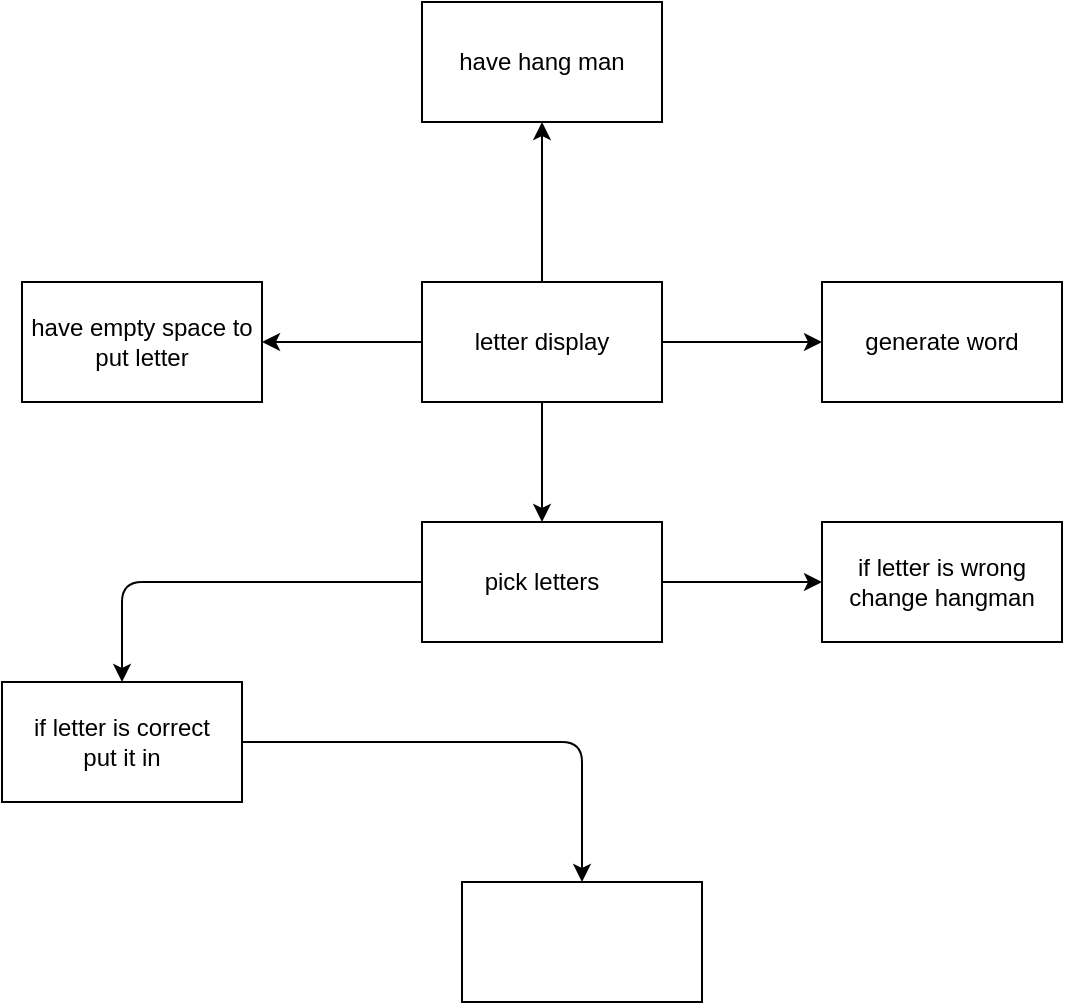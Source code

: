 <mxfile version="18.1.3" type="device"><diagram id="e7IssEzqS69b1FbA40H5" name="Page-1"><mxGraphModel dx="1102" dy="1682" grid="1" gridSize="10" guides="1" tooltips="1" connect="1" arrows="1" fold="1" page="1" pageScale="1" pageWidth="850" pageHeight="1100" math="0" shadow="0"><root><mxCell id="0"/><mxCell id="1" parent="0"/><mxCell id="Gr0EPkOyIt3LVfs_Yyg9-9" value="" style="edgeStyle=orthogonalEdgeStyle;curved=0;rounded=1;sketch=0;orthogonalLoop=1;jettySize=auto;html=1;" edge="1" parent="1" source="Gr0EPkOyIt3LVfs_Yyg9-4" target="Gr0EPkOyIt3LVfs_Yyg9-8"><mxGeometry relative="1" as="geometry"/></mxCell><mxCell id="Gr0EPkOyIt3LVfs_Yyg9-11" value="" style="edgeStyle=orthogonalEdgeStyle;curved=0;rounded=1;sketch=0;orthogonalLoop=1;jettySize=auto;html=1;" edge="1" parent="1" source="Gr0EPkOyIt3LVfs_Yyg9-4" target="Gr0EPkOyIt3LVfs_Yyg9-10"><mxGeometry relative="1" as="geometry"/></mxCell><mxCell id="Gr0EPkOyIt3LVfs_Yyg9-13" value="" style="edgeStyle=orthogonalEdgeStyle;curved=0;rounded=1;sketch=0;orthogonalLoop=1;jettySize=auto;html=1;" edge="1" parent="1" source="Gr0EPkOyIt3LVfs_Yyg9-4" target="Gr0EPkOyIt3LVfs_Yyg9-12"><mxGeometry relative="1" as="geometry"/></mxCell><mxCell id="Gr0EPkOyIt3LVfs_Yyg9-15" value="" style="edgeStyle=orthogonalEdgeStyle;curved=0;rounded=1;sketch=0;orthogonalLoop=1;jettySize=auto;html=1;" edge="1" parent="1" source="Gr0EPkOyIt3LVfs_Yyg9-4" target="Gr0EPkOyIt3LVfs_Yyg9-14"><mxGeometry relative="1" as="geometry"/></mxCell><object label="letter display" id="Gr0EPkOyIt3LVfs_Yyg9-4"><mxCell style="whiteSpace=wrap;html=1;rounded=0;sketch=0;" vertex="1" parent="1"><mxGeometry x="360" y="120" width="120" height="60" as="geometry"/></mxCell></object><mxCell id="Gr0EPkOyIt3LVfs_Yyg9-17" value="" style="edgeStyle=orthogonalEdgeStyle;curved=0;rounded=1;sketch=0;orthogonalLoop=1;jettySize=auto;html=1;" edge="1" parent="1" source="Gr0EPkOyIt3LVfs_Yyg9-8" target="Gr0EPkOyIt3LVfs_Yyg9-16"><mxGeometry relative="1" as="geometry"/></mxCell><mxCell id="Gr0EPkOyIt3LVfs_Yyg9-19" value="" style="edgeStyle=orthogonalEdgeStyle;curved=0;rounded=1;sketch=0;orthogonalLoop=1;jettySize=auto;html=1;" edge="1" parent="1" source="Gr0EPkOyIt3LVfs_Yyg9-8" target="Gr0EPkOyIt3LVfs_Yyg9-18"><mxGeometry relative="1" as="geometry"/></mxCell><mxCell id="Gr0EPkOyIt3LVfs_Yyg9-8" value="pick letters" style="whiteSpace=wrap;html=1;rounded=0;sketch=0;" vertex="1" parent="1"><mxGeometry x="360" y="240" width="120" height="60" as="geometry"/></mxCell><mxCell id="Gr0EPkOyIt3LVfs_Yyg9-10" value="generate word" style="whiteSpace=wrap;html=1;rounded=0;sketch=0;" vertex="1" parent="1"><mxGeometry x="560" y="120" width="120" height="60" as="geometry"/></mxCell><mxCell id="Gr0EPkOyIt3LVfs_Yyg9-12" value="have empty space to put letter" style="whiteSpace=wrap;html=1;rounded=0;sketch=0;" vertex="1" parent="1"><mxGeometry x="160" y="120" width="120" height="60" as="geometry"/></mxCell><mxCell id="Gr0EPkOyIt3LVfs_Yyg9-14" value="have hang man" style="whiteSpace=wrap;html=1;rounded=0;sketch=0;" vertex="1" parent="1"><mxGeometry x="360" y="-20" width="120" height="60" as="geometry"/></mxCell><mxCell id="Gr0EPkOyIt3LVfs_Yyg9-21" value="" style="edgeStyle=orthogonalEdgeStyle;curved=0;rounded=1;sketch=0;orthogonalLoop=1;jettySize=auto;html=1;" edge="1" parent="1" source="Gr0EPkOyIt3LVfs_Yyg9-16" target="Gr0EPkOyIt3LVfs_Yyg9-20"><mxGeometry relative="1" as="geometry"/></mxCell><mxCell id="Gr0EPkOyIt3LVfs_Yyg9-16" value="if letter is correct&lt;br&gt;put it in" style="whiteSpace=wrap;html=1;rounded=0;sketch=0;" vertex="1" parent="1"><mxGeometry x="150" y="320" width="120" height="60" as="geometry"/></mxCell><mxCell id="Gr0EPkOyIt3LVfs_Yyg9-18" value="if letter is wrong&lt;br&gt;change hangman" style="whiteSpace=wrap;html=1;rounded=0;sketch=0;" vertex="1" parent="1"><mxGeometry x="560" y="240" width="120" height="60" as="geometry"/></mxCell><mxCell id="Gr0EPkOyIt3LVfs_Yyg9-20" value="" style="whiteSpace=wrap;html=1;rounded=0;sketch=0;" vertex="1" parent="1"><mxGeometry x="380" y="420" width="120" height="60" as="geometry"/></mxCell></root></mxGraphModel></diagram></mxfile>